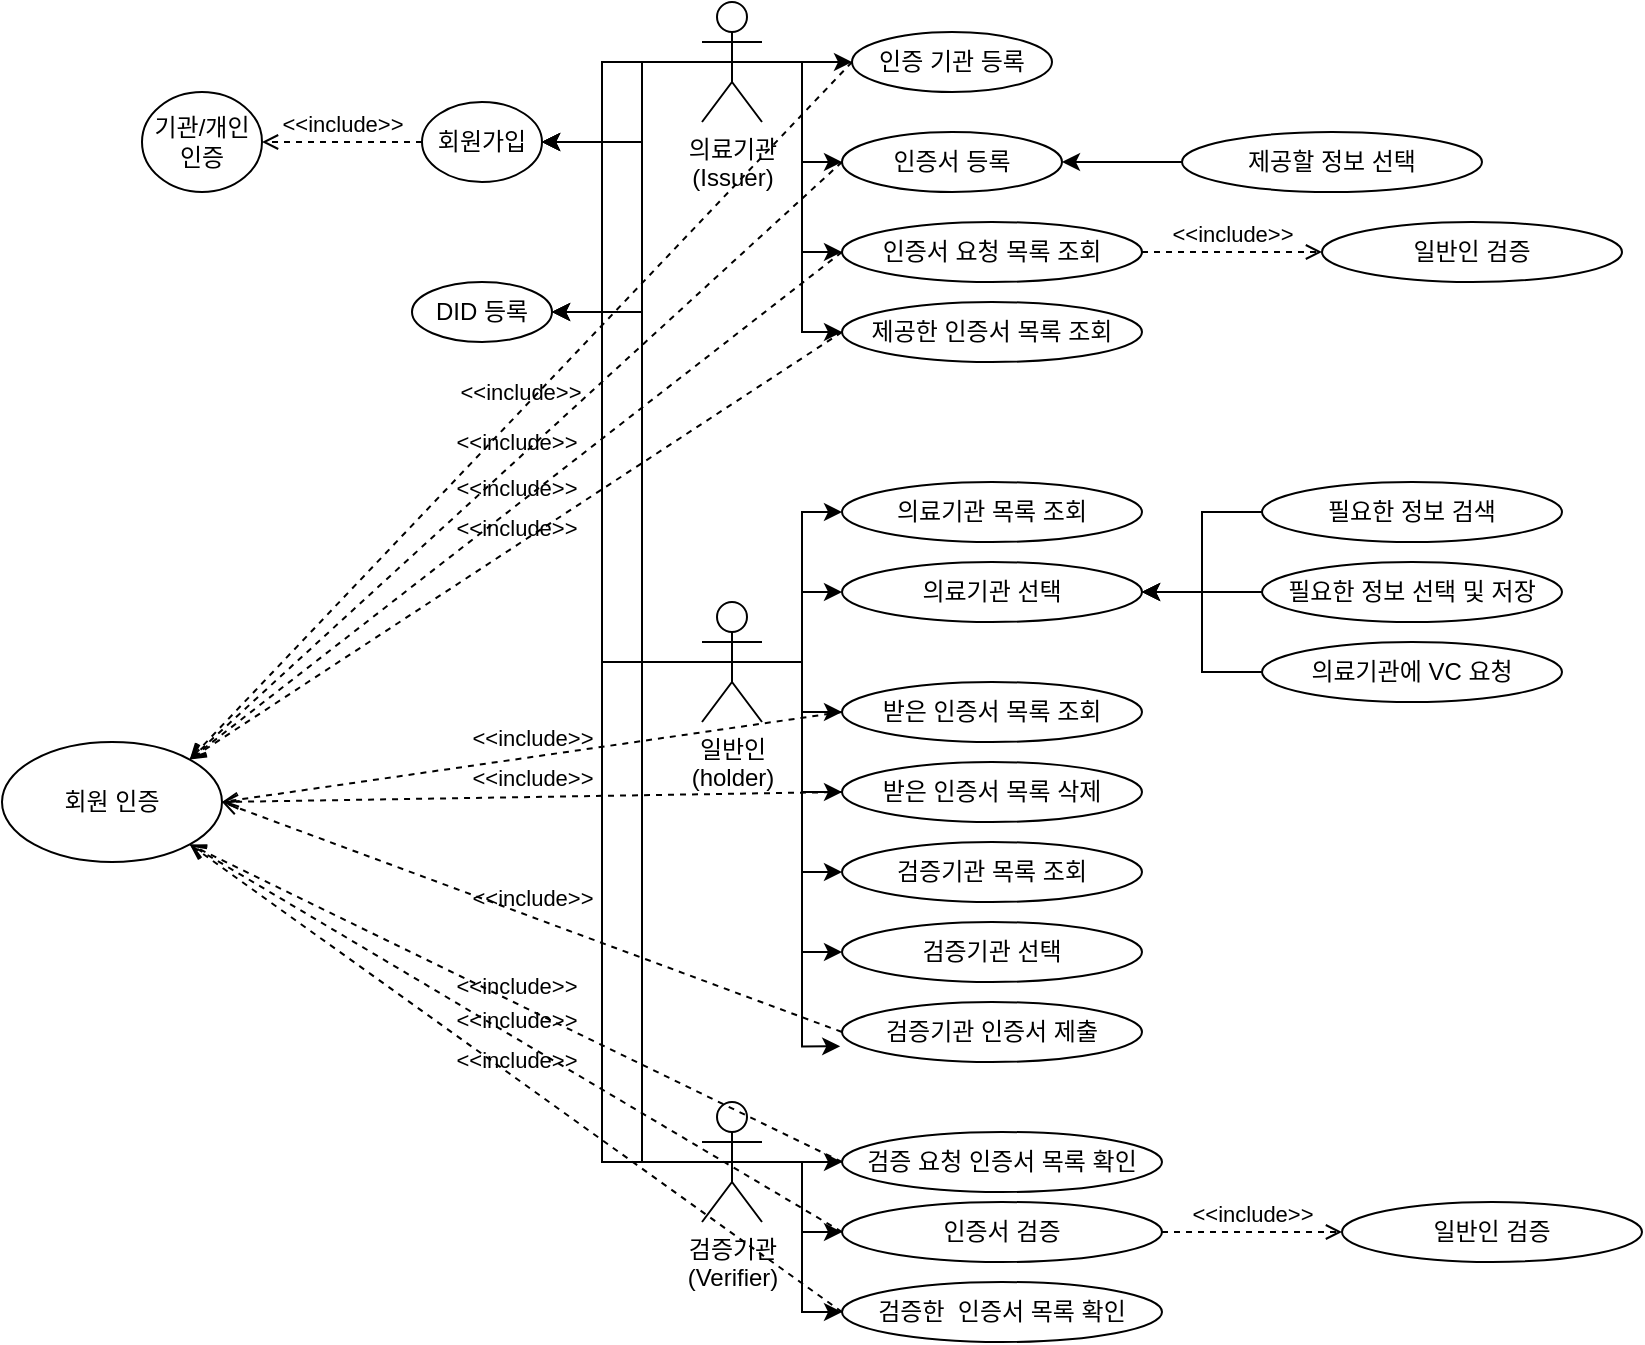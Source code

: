 <mxfile version="22.0.6" type="github">
  <diagram name="페이지-1" id="Cs_HX5UNAHFeJVzkgtsh">
    <mxGraphModel dx="2074" dy="1110" grid="1" gridSize="10" guides="1" tooltips="1" connect="1" arrows="1" fold="1" page="1" pageScale="1" pageWidth="1169" pageHeight="827" math="0" shadow="0">
      <root>
        <mxCell id="0" />
        <mxCell id="1" parent="0" />
        <mxCell id="p9v25SYsVbXK1o_e42yo-32" style="edgeStyle=orthogonalEdgeStyle;rounded=0;orthogonalLoop=1;jettySize=auto;html=1;exitX=0.5;exitY=0.5;exitDx=0;exitDy=0;exitPerimeter=0;" edge="1" parent="1" source="p9v25SYsVbXK1o_e42yo-13">
          <mxGeometry relative="1" as="geometry">
            <mxPoint x="350" y="140" as="targetPoint" />
            <Array as="points" />
          </mxGeometry>
        </mxCell>
        <mxCell id="p9v25SYsVbXK1o_e42yo-34" style="edgeStyle=orthogonalEdgeStyle;rounded=0;orthogonalLoop=1;jettySize=auto;html=1;exitX=0.5;exitY=0.5;exitDx=0;exitDy=0;exitPerimeter=0;entryX=1;entryY=0.5;entryDx=0;entryDy=0;" edge="1" parent="1" source="p9v25SYsVbXK1o_e42yo-1" target="p9v25SYsVbXK1o_e42yo-23">
          <mxGeometry relative="1" as="geometry">
            <Array as="points">
              <mxPoint x="400" y="400" />
              <mxPoint x="400" y="225" />
            </Array>
          </mxGeometry>
        </mxCell>
        <mxCell id="p9v25SYsVbXK1o_e42yo-72" style="edgeStyle=orthogonalEdgeStyle;rounded=0;orthogonalLoop=1;jettySize=auto;html=1;exitX=0.5;exitY=0.5;exitDx=0;exitDy=0;exitPerimeter=0;entryX=0;entryY=0.5;entryDx=0;entryDy=0;" edge="1" parent="1" source="p9v25SYsVbXK1o_e42yo-1" target="p9v25SYsVbXK1o_e42yo-43">
          <mxGeometry relative="1" as="geometry" />
        </mxCell>
        <mxCell id="p9v25SYsVbXK1o_e42yo-73" style="edgeStyle=orthogonalEdgeStyle;rounded=0;orthogonalLoop=1;jettySize=auto;html=1;exitX=0.5;exitY=0.5;exitDx=0;exitDy=0;exitPerimeter=0;entryX=0;entryY=0.5;entryDx=0;entryDy=0;" edge="1" parent="1" source="p9v25SYsVbXK1o_e42yo-1" target="p9v25SYsVbXK1o_e42yo-53">
          <mxGeometry relative="1" as="geometry" />
        </mxCell>
        <mxCell id="p9v25SYsVbXK1o_e42yo-74" style="edgeStyle=orthogonalEdgeStyle;rounded=0;orthogonalLoop=1;jettySize=auto;html=1;exitX=0.5;exitY=0.5;exitDx=0;exitDy=0;exitPerimeter=0;entryX=0;entryY=0.5;entryDx=0;entryDy=0;" edge="1" parent="1" source="p9v25SYsVbXK1o_e42yo-1" target="p9v25SYsVbXK1o_e42yo-51">
          <mxGeometry relative="1" as="geometry" />
        </mxCell>
        <mxCell id="p9v25SYsVbXK1o_e42yo-75" style="edgeStyle=orthogonalEdgeStyle;rounded=0;orthogonalLoop=1;jettySize=auto;html=1;exitX=0.5;exitY=0.5;exitDx=0;exitDy=0;exitPerimeter=0;entryX=0;entryY=0.5;entryDx=0;entryDy=0;" edge="1" parent="1" source="p9v25SYsVbXK1o_e42yo-1" target="p9v25SYsVbXK1o_e42yo-52">
          <mxGeometry relative="1" as="geometry" />
        </mxCell>
        <mxCell id="p9v25SYsVbXK1o_e42yo-76" style="edgeStyle=orthogonalEdgeStyle;rounded=0;orthogonalLoop=1;jettySize=auto;html=1;exitX=0.5;exitY=0.5;exitDx=0;exitDy=0;exitPerimeter=0;entryX=0;entryY=0.5;entryDx=0;entryDy=0;" edge="1" parent="1" source="p9v25SYsVbXK1o_e42yo-1" target="p9v25SYsVbXK1o_e42yo-54">
          <mxGeometry relative="1" as="geometry" />
        </mxCell>
        <mxCell id="p9v25SYsVbXK1o_e42yo-77" style="edgeStyle=orthogonalEdgeStyle;rounded=0;orthogonalLoop=1;jettySize=auto;html=1;exitX=0.5;exitY=0.5;exitDx=0;exitDy=0;exitPerimeter=0;entryX=0;entryY=0.5;entryDx=0;entryDy=0;" edge="1" parent="1" source="p9v25SYsVbXK1o_e42yo-1" target="p9v25SYsVbXK1o_e42yo-55">
          <mxGeometry relative="1" as="geometry" />
        </mxCell>
        <mxCell id="p9v25SYsVbXK1o_e42yo-1" value="일반인&lt;br&gt;(holder)" style="shape=umlActor;verticalLabelPosition=bottom;verticalAlign=top;html=1;outlineConnect=0;" vertex="1" parent="1">
          <mxGeometry x="450" y="370" width="30" height="60" as="geometry" />
        </mxCell>
        <mxCell id="p9v25SYsVbXK1o_e42yo-31" style="edgeStyle=orthogonalEdgeStyle;rounded=0;orthogonalLoop=1;jettySize=auto;html=1;exitX=0.5;exitY=0.5;exitDx=0;exitDy=0;exitPerimeter=0;entryX=1;entryY=0.5;entryDx=0;entryDy=0;" edge="1" parent="1" source="p9v25SYsVbXK1o_e42yo-2" target="p9v25SYsVbXK1o_e42yo-13">
          <mxGeometry relative="1" as="geometry">
            <Array as="points">
              <mxPoint x="420" y="100" />
              <mxPoint x="420" y="140" />
            </Array>
          </mxGeometry>
        </mxCell>
        <mxCell id="p9v25SYsVbXK1o_e42yo-36" style="edgeStyle=orthogonalEdgeStyle;rounded=0;orthogonalLoop=1;jettySize=auto;html=1;exitX=0.5;exitY=0.5;exitDx=0;exitDy=0;exitPerimeter=0;entryX=1;entryY=0.5;entryDx=0;entryDy=0;" edge="1" parent="1" source="p9v25SYsVbXK1o_e42yo-2" target="p9v25SYsVbXK1o_e42yo-13">
          <mxGeometry relative="1" as="geometry">
            <Array as="points">
              <mxPoint x="420" y="100" />
              <mxPoint x="420" y="140" />
            </Array>
          </mxGeometry>
        </mxCell>
        <mxCell id="p9v25SYsVbXK1o_e42yo-38" style="edgeStyle=orthogonalEdgeStyle;rounded=0;orthogonalLoop=1;jettySize=auto;html=1;exitX=0.5;exitY=0.5;exitDx=0;exitDy=0;exitPerimeter=0;entryX=1;entryY=0.5;entryDx=0;entryDy=0;" edge="1" parent="1" source="p9v25SYsVbXK1o_e42yo-2" target="p9v25SYsVbXK1o_e42yo-23">
          <mxGeometry relative="1" as="geometry">
            <Array as="points">
              <mxPoint x="400" y="100" />
              <mxPoint x="400" y="225" />
            </Array>
          </mxGeometry>
        </mxCell>
        <mxCell id="p9v25SYsVbXK1o_e42yo-68" style="edgeStyle=orthogonalEdgeStyle;rounded=0;orthogonalLoop=1;jettySize=auto;html=1;exitX=0.5;exitY=0.5;exitDx=0;exitDy=0;exitPerimeter=0;entryX=0;entryY=0.5;entryDx=0;entryDy=0;" edge="1" parent="1" source="p9v25SYsVbXK1o_e42yo-2" target="p9v25SYsVbXK1o_e42yo-24">
          <mxGeometry relative="1" as="geometry" />
        </mxCell>
        <mxCell id="p9v25SYsVbXK1o_e42yo-69" style="edgeStyle=orthogonalEdgeStyle;rounded=0;orthogonalLoop=1;jettySize=auto;html=1;exitX=0.5;exitY=0.5;exitDx=0;exitDy=0;exitPerimeter=0;entryX=0;entryY=0.5;entryDx=0;entryDy=0;" edge="1" parent="1" source="p9v25SYsVbXK1o_e42yo-2" target="p9v25SYsVbXK1o_e42yo-25">
          <mxGeometry relative="1" as="geometry" />
        </mxCell>
        <mxCell id="p9v25SYsVbXK1o_e42yo-70" style="edgeStyle=orthogonalEdgeStyle;rounded=0;orthogonalLoop=1;jettySize=auto;html=1;exitX=0.5;exitY=0.5;exitDx=0;exitDy=0;exitPerimeter=0;entryX=0;entryY=0.5;entryDx=0;entryDy=0;" edge="1" parent="1" source="p9v25SYsVbXK1o_e42yo-2" target="p9v25SYsVbXK1o_e42yo-41">
          <mxGeometry relative="1" as="geometry" />
        </mxCell>
        <mxCell id="p9v25SYsVbXK1o_e42yo-71" style="edgeStyle=orthogonalEdgeStyle;rounded=0;orthogonalLoop=1;jettySize=auto;html=1;exitX=0.5;exitY=0.5;exitDx=0;exitDy=0;exitPerimeter=0;entryX=0;entryY=0.5;entryDx=0;entryDy=0;" edge="1" parent="1" source="p9v25SYsVbXK1o_e42yo-2" target="p9v25SYsVbXK1o_e42yo-42">
          <mxGeometry relative="1" as="geometry" />
        </mxCell>
        <mxCell id="p9v25SYsVbXK1o_e42yo-2" value="의료기관&lt;br&gt;(Issuer)" style="shape=umlActor;verticalLabelPosition=bottom;verticalAlign=top;html=1;outlineConnect=0;" vertex="1" parent="1">
          <mxGeometry x="450" y="70" width="30" height="60" as="geometry" />
        </mxCell>
        <mxCell id="p9v25SYsVbXK1o_e42yo-33" style="edgeStyle=orthogonalEdgeStyle;rounded=0;orthogonalLoop=1;jettySize=auto;html=1;exitX=0.5;exitY=0.5;exitDx=0;exitDy=0;exitPerimeter=0;entryX=1;entryY=0.5;entryDx=0;entryDy=0;" edge="1" parent="1" source="p9v25SYsVbXK1o_e42yo-3" target="p9v25SYsVbXK1o_e42yo-13">
          <mxGeometry relative="1" as="geometry">
            <Array as="points">
              <mxPoint x="400" y="650" />
              <mxPoint x="400" y="140" />
            </Array>
          </mxGeometry>
        </mxCell>
        <mxCell id="p9v25SYsVbXK1o_e42yo-37" style="edgeStyle=orthogonalEdgeStyle;rounded=0;orthogonalLoop=1;jettySize=auto;html=1;exitX=0.5;exitY=0.5;exitDx=0;exitDy=0;exitPerimeter=0;entryX=1;entryY=0.5;entryDx=0;entryDy=0;" edge="1" parent="1" source="p9v25SYsVbXK1o_e42yo-3" target="p9v25SYsVbXK1o_e42yo-23">
          <mxGeometry relative="1" as="geometry">
            <Array as="points">
              <mxPoint x="420" y="650" />
              <mxPoint x="420" y="225" />
            </Array>
          </mxGeometry>
        </mxCell>
        <mxCell id="p9v25SYsVbXK1o_e42yo-82" style="edgeStyle=orthogonalEdgeStyle;rounded=0;orthogonalLoop=1;jettySize=auto;html=1;exitX=0.5;exitY=0.5;exitDx=0;exitDy=0;exitPerimeter=0;entryX=0;entryY=0.5;entryDx=0;entryDy=0;" edge="1" parent="1" source="p9v25SYsVbXK1o_e42yo-3" target="p9v25SYsVbXK1o_e42yo-57">
          <mxGeometry relative="1" as="geometry" />
        </mxCell>
        <mxCell id="p9v25SYsVbXK1o_e42yo-83" style="edgeStyle=orthogonalEdgeStyle;rounded=0;orthogonalLoop=1;jettySize=auto;html=1;exitX=0.5;exitY=0.5;exitDx=0;exitDy=0;exitPerimeter=0;entryX=0;entryY=0.5;entryDx=0;entryDy=0;" edge="1" parent="1" source="p9v25SYsVbXK1o_e42yo-3" target="p9v25SYsVbXK1o_e42yo-58">
          <mxGeometry relative="1" as="geometry" />
        </mxCell>
        <mxCell id="p9v25SYsVbXK1o_e42yo-84" style="edgeStyle=orthogonalEdgeStyle;rounded=0;orthogonalLoop=1;jettySize=auto;html=1;exitX=0.5;exitY=0.5;exitDx=0;exitDy=0;exitPerimeter=0;entryX=0;entryY=0.5;entryDx=0;entryDy=0;" edge="1" parent="1" source="p9v25SYsVbXK1o_e42yo-3" target="p9v25SYsVbXK1o_e42yo-81">
          <mxGeometry relative="1" as="geometry" />
        </mxCell>
        <mxCell id="p9v25SYsVbXK1o_e42yo-3" value="검증기관&lt;br&gt;(Verifier)" style="shape=umlActor;verticalLabelPosition=bottom;verticalAlign=top;html=1;outlineConnect=0;" vertex="1" parent="1">
          <mxGeometry x="450" y="620" width="30" height="60" as="geometry" />
        </mxCell>
        <mxCell id="p9v25SYsVbXK1o_e42yo-14" value="기관/개인 인증" style="ellipse;whiteSpace=wrap;html=1;" vertex="1" parent="1">
          <mxGeometry x="170" y="115" width="60" height="50" as="geometry" />
        </mxCell>
        <mxCell id="p9v25SYsVbXK1o_e42yo-23" value="DID 등록" style="ellipse;whiteSpace=wrap;html=1;" vertex="1" parent="1">
          <mxGeometry x="305" y="210" width="70" height="30" as="geometry" />
        </mxCell>
        <mxCell id="p9v25SYsVbXK1o_e42yo-24" value="인증 기관 등록" style="ellipse;whiteSpace=wrap;html=1;" vertex="1" parent="1">
          <mxGeometry x="525" y="85" width="100" height="30" as="geometry" />
        </mxCell>
        <mxCell id="p9v25SYsVbXK1o_e42yo-25" value="인증서 등록" style="ellipse;whiteSpace=wrap;html=1;" vertex="1" parent="1">
          <mxGeometry x="520" y="135" width="110" height="30" as="geometry" />
        </mxCell>
        <mxCell id="p9v25SYsVbXK1o_e42yo-39" value="&amp;lt;&amp;lt;include&amp;gt;&amp;gt;" style="edgeStyle=none;html=1;endArrow=open;verticalAlign=bottom;dashed=1;labelBackgroundColor=none;rounded=0;exitX=0;exitY=0.5;exitDx=0;exitDy=0;entryX=1;entryY=0.5;entryDx=0;entryDy=0;" edge="1" parent="1" source="p9v25SYsVbXK1o_e42yo-13" target="p9v25SYsVbXK1o_e42yo-14">
          <mxGeometry width="160" relative="1" as="geometry">
            <mxPoint x="320" y="360" as="sourcePoint" />
            <mxPoint x="480" y="360" as="targetPoint" />
          </mxGeometry>
        </mxCell>
        <mxCell id="p9v25SYsVbXK1o_e42yo-40" value="" style="edgeStyle=orthogonalEdgeStyle;rounded=0;orthogonalLoop=1;jettySize=auto;html=1;exitX=0.5;exitY=0.5;exitDx=0;exitDy=0;exitPerimeter=0;" edge="1" parent="1" source="p9v25SYsVbXK1o_e42yo-1" target="p9v25SYsVbXK1o_e42yo-13">
          <mxGeometry relative="1" as="geometry">
            <mxPoint x="350" y="140" as="targetPoint" />
            <mxPoint x="465" y="400" as="sourcePoint" />
            <Array as="points">
              <mxPoint x="420" y="400" />
              <mxPoint x="420" y="140" />
            </Array>
          </mxGeometry>
        </mxCell>
        <mxCell id="p9v25SYsVbXK1o_e42yo-13" value="회원가입" style="ellipse;whiteSpace=wrap;html=1;" vertex="1" parent="1">
          <mxGeometry x="310" y="120" width="60" height="40" as="geometry" />
        </mxCell>
        <mxCell id="p9v25SYsVbXK1o_e42yo-41" value="인증서 요청 목록 조회" style="ellipse;whiteSpace=wrap;html=1;" vertex="1" parent="1">
          <mxGeometry x="520" y="180" width="150" height="30" as="geometry" />
        </mxCell>
        <mxCell id="p9v25SYsVbXK1o_e42yo-42" value="제공한 인증서 목록 조회" style="ellipse;whiteSpace=wrap;html=1;" vertex="1" parent="1">
          <mxGeometry x="520" y="220" width="150" height="30" as="geometry" />
        </mxCell>
        <mxCell id="p9v25SYsVbXK1o_e42yo-43" value="의료기관 목록 조회" style="ellipse;whiteSpace=wrap;html=1;" vertex="1" parent="1">
          <mxGeometry x="520" y="310" width="150" height="30" as="geometry" />
        </mxCell>
        <mxCell id="p9v25SYsVbXK1o_e42yo-60" style="edgeStyle=orthogonalEdgeStyle;rounded=0;orthogonalLoop=1;jettySize=auto;html=1;exitX=0;exitY=0.5;exitDx=0;exitDy=0;entryX=1;entryY=0.5;entryDx=0;entryDy=0;" edge="1" parent="1" source="p9v25SYsVbXK1o_e42yo-48" target="p9v25SYsVbXK1o_e42yo-53">
          <mxGeometry relative="1" as="geometry" />
        </mxCell>
        <mxCell id="p9v25SYsVbXK1o_e42yo-48" value="필요한 정보 검색" style="ellipse;whiteSpace=wrap;html=1;" vertex="1" parent="1">
          <mxGeometry x="730" y="310" width="150" height="30" as="geometry" />
        </mxCell>
        <mxCell id="p9v25SYsVbXK1o_e42yo-61" style="edgeStyle=orthogonalEdgeStyle;rounded=0;orthogonalLoop=1;jettySize=auto;html=1;exitX=0;exitY=0.5;exitDx=0;exitDy=0;" edge="1" parent="1" source="p9v25SYsVbXK1o_e42yo-49" target="p9v25SYsVbXK1o_e42yo-53">
          <mxGeometry relative="1" as="geometry" />
        </mxCell>
        <mxCell id="p9v25SYsVbXK1o_e42yo-49" value="필요한 정보 선택 및 저장" style="ellipse;whiteSpace=wrap;html=1;" vertex="1" parent="1">
          <mxGeometry x="730" y="350" width="150" height="30" as="geometry" />
        </mxCell>
        <mxCell id="p9v25SYsVbXK1o_e42yo-62" style="edgeStyle=orthogonalEdgeStyle;rounded=0;orthogonalLoop=1;jettySize=auto;html=1;exitX=0;exitY=0.5;exitDx=0;exitDy=0;entryX=1;entryY=0.5;entryDx=0;entryDy=0;" edge="1" parent="1" source="p9v25SYsVbXK1o_e42yo-50" target="p9v25SYsVbXK1o_e42yo-53">
          <mxGeometry relative="1" as="geometry" />
        </mxCell>
        <mxCell id="p9v25SYsVbXK1o_e42yo-50" value="의료기관에 VC 요청" style="ellipse;whiteSpace=wrap;html=1;" vertex="1" parent="1">
          <mxGeometry x="730" y="390" width="150" height="30" as="geometry" />
        </mxCell>
        <mxCell id="p9v25SYsVbXK1o_e42yo-51" value="받은 인증서 목록 조회" style="ellipse;whiteSpace=wrap;html=1;" vertex="1" parent="1">
          <mxGeometry x="520" y="410" width="150" height="30" as="geometry" />
        </mxCell>
        <mxCell id="p9v25SYsVbXK1o_e42yo-52" value="받은 인증서 목록 삭제" style="ellipse;whiteSpace=wrap;html=1;" vertex="1" parent="1">
          <mxGeometry x="520" y="450" width="150" height="30" as="geometry" />
        </mxCell>
        <mxCell id="p9v25SYsVbXK1o_e42yo-53" value="의료기관 선택" style="ellipse;whiteSpace=wrap;html=1;" vertex="1" parent="1">
          <mxGeometry x="520" y="350" width="150" height="30" as="geometry" />
        </mxCell>
        <mxCell id="p9v25SYsVbXK1o_e42yo-54" value="검증기관 목록 조회" style="ellipse;whiteSpace=wrap;html=1;" vertex="1" parent="1">
          <mxGeometry x="520" y="490" width="150" height="30" as="geometry" />
        </mxCell>
        <mxCell id="p9v25SYsVbXK1o_e42yo-55" value="검증기관 선택" style="ellipse;whiteSpace=wrap;html=1;" vertex="1" parent="1">
          <mxGeometry x="520" y="530" width="150" height="30" as="geometry" />
        </mxCell>
        <mxCell id="p9v25SYsVbXK1o_e42yo-56" value="검증기관 인증서 제출" style="ellipse;whiteSpace=wrap;html=1;" vertex="1" parent="1">
          <mxGeometry x="520" y="570" width="150" height="30" as="geometry" />
        </mxCell>
        <mxCell id="p9v25SYsVbXK1o_e42yo-57" value="검증 요청 인증서 목록 확인" style="ellipse;whiteSpace=wrap;html=1;" vertex="1" parent="1">
          <mxGeometry x="520" y="635" width="160" height="30" as="geometry" />
        </mxCell>
        <mxCell id="p9v25SYsVbXK1o_e42yo-58" value="인증서 검증" style="ellipse;whiteSpace=wrap;html=1;" vertex="1" parent="1">
          <mxGeometry x="520" y="670" width="160" height="30" as="geometry" />
        </mxCell>
        <mxCell id="p9v25SYsVbXK1o_e42yo-66" style="edgeStyle=orthogonalEdgeStyle;rounded=0;orthogonalLoop=1;jettySize=auto;html=1;exitX=0;exitY=0.5;exitDx=0;exitDy=0;entryX=1;entryY=0.5;entryDx=0;entryDy=0;" edge="1" parent="1" source="p9v25SYsVbXK1o_e42yo-63" target="p9v25SYsVbXK1o_e42yo-25">
          <mxGeometry relative="1" as="geometry" />
        </mxCell>
        <mxCell id="p9v25SYsVbXK1o_e42yo-63" value="제공할 정보 선택" style="ellipse;whiteSpace=wrap;html=1;" vertex="1" parent="1">
          <mxGeometry x="690" y="135" width="150" height="30" as="geometry" />
        </mxCell>
        <mxCell id="p9v25SYsVbXK1o_e42yo-64" value="일반인 검증" style="ellipse;whiteSpace=wrap;html=1;" vertex="1" parent="1">
          <mxGeometry x="760" y="180" width="150" height="30" as="geometry" />
        </mxCell>
        <mxCell id="p9v25SYsVbXK1o_e42yo-67" value="&amp;lt;&amp;lt;include&amp;gt;&amp;gt;" style="edgeStyle=none;html=1;endArrow=open;verticalAlign=bottom;dashed=1;labelBackgroundColor=none;rounded=0;exitX=1;exitY=0.5;exitDx=0;exitDy=0;entryX=0;entryY=0.5;entryDx=0;entryDy=0;" edge="1" parent="1" source="p9v25SYsVbXK1o_e42yo-41" target="p9v25SYsVbXK1o_e42yo-64">
          <mxGeometry width="160" relative="1" as="geometry">
            <mxPoint x="610" y="400" as="sourcePoint" />
            <mxPoint x="770" y="400" as="targetPoint" />
          </mxGeometry>
        </mxCell>
        <mxCell id="p9v25SYsVbXK1o_e42yo-78" style="edgeStyle=orthogonalEdgeStyle;rounded=0;orthogonalLoop=1;jettySize=auto;html=1;exitX=0.5;exitY=0.5;exitDx=0;exitDy=0;exitPerimeter=0;entryX=-0.006;entryY=0.739;entryDx=0;entryDy=0;entryPerimeter=0;" edge="1" parent="1" source="p9v25SYsVbXK1o_e42yo-1" target="p9v25SYsVbXK1o_e42yo-56">
          <mxGeometry relative="1" as="geometry" />
        </mxCell>
        <mxCell id="p9v25SYsVbXK1o_e42yo-79" value="일반인 검증" style="ellipse;whiteSpace=wrap;html=1;" vertex="1" parent="1">
          <mxGeometry x="770" y="670" width="150" height="30" as="geometry" />
        </mxCell>
        <mxCell id="p9v25SYsVbXK1o_e42yo-80" value="&amp;lt;&amp;lt;include&amp;gt;&amp;gt;" style="edgeStyle=none;html=1;endArrow=open;verticalAlign=bottom;dashed=1;labelBackgroundColor=none;rounded=0;exitX=1;exitY=0.5;exitDx=0;exitDy=0;entryX=0;entryY=0.5;entryDx=0;entryDy=0;" edge="1" parent="1" target="p9v25SYsVbXK1o_e42yo-79">
          <mxGeometry width="160" relative="1" as="geometry">
            <mxPoint x="680" y="685" as="sourcePoint" />
            <mxPoint x="780" y="890" as="targetPoint" />
          </mxGeometry>
        </mxCell>
        <mxCell id="p9v25SYsVbXK1o_e42yo-81" value="검증한&amp;nbsp; 인증서 목록 확인" style="ellipse;whiteSpace=wrap;html=1;" vertex="1" parent="1">
          <mxGeometry x="520" y="710" width="160" height="30" as="geometry" />
        </mxCell>
        <mxCell id="p9v25SYsVbXK1o_e42yo-85" value="회원 인증" style="ellipse;whiteSpace=wrap;html=1;" vertex="1" parent="1">
          <mxGeometry x="100" y="440" width="110" height="60" as="geometry" />
        </mxCell>
        <mxCell id="p9v25SYsVbXK1o_e42yo-88" value="&amp;lt;&amp;lt;include&amp;gt;&amp;gt;" style="edgeStyle=none;html=1;endArrow=open;verticalAlign=bottom;dashed=1;labelBackgroundColor=none;rounded=0;exitX=0;exitY=0.5;exitDx=0;exitDy=0;entryX=1;entryY=0;entryDx=0;entryDy=0;" edge="1" parent="1" source="p9v25SYsVbXK1o_e42yo-24" target="p9v25SYsVbXK1o_e42yo-85">
          <mxGeometry width="160" relative="1" as="geometry">
            <mxPoint x="480" y="410" as="sourcePoint" />
            <mxPoint x="640" y="410" as="targetPoint" />
          </mxGeometry>
        </mxCell>
        <mxCell id="p9v25SYsVbXK1o_e42yo-89" value="&amp;lt;&amp;lt;include&amp;gt;&amp;gt;" style="edgeStyle=none;html=1;endArrow=open;verticalAlign=bottom;dashed=1;labelBackgroundColor=none;rounded=0;exitX=0;exitY=0.5;exitDx=0;exitDy=0;entryX=1;entryY=0;entryDx=0;entryDy=0;" edge="1" parent="1" source="p9v25SYsVbXK1o_e42yo-25" target="p9v25SYsVbXK1o_e42yo-85">
          <mxGeometry width="160" relative="1" as="geometry">
            <mxPoint x="535" y="110" as="sourcePoint" />
            <mxPoint x="354" y="369" as="targetPoint" />
          </mxGeometry>
        </mxCell>
        <mxCell id="p9v25SYsVbXK1o_e42yo-90" value="&amp;lt;&amp;lt;include&amp;gt;&amp;gt;" style="edgeStyle=none;html=1;endArrow=open;verticalAlign=bottom;dashed=1;labelBackgroundColor=none;rounded=0;exitX=0;exitY=0.5;exitDx=0;exitDy=0;entryX=1;entryY=0.5;entryDx=0;entryDy=0;" edge="1" parent="1" source="p9v25SYsVbXK1o_e42yo-51" target="p9v25SYsVbXK1o_e42yo-85">
          <mxGeometry width="160" relative="1" as="geometry">
            <mxPoint x="530" y="160" as="sourcePoint" />
            <mxPoint x="354" y="369" as="targetPoint" />
          </mxGeometry>
        </mxCell>
        <mxCell id="p9v25SYsVbXK1o_e42yo-91" value="&amp;lt;&amp;lt;include&amp;gt;&amp;gt;" style="edgeStyle=none;html=1;endArrow=open;verticalAlign=bottom;dashed=1;labelBackgroundColor=none;rounded=0;exitX=0;exitY=0.5;exitDx=0;exitDy=0;entryX=1;entryY=0.5;entryDx=0;entryDy=0;" edge="1" parent="1" source="p9v25SYsVbXK1o_e42yo-52" target="p9v25SYsVbXK1o_e42yo-85">
          <mxGeometry width="160" relative="1" as="geometry">
            <mxPoint x="530" y="435" as="sourcePoint" />
            <mxPoint x="364" y="379" as="targetPoint" />
          </mxGeometry>
        </mxCell>
        <mxCell id="p9v25SYsVbXK1o_e42yo-92" value="&amp;lt;&amp;lt;include&amp;gt;&amp;gt;" style="edgeStyle=none;html=1;endArrow=open;verticalAlign=bottom;dashed=1;labelBackgroundColor=none;rounded=0;exitX=0;exitY=0.5;exitDx=0;exitDy=0;entryX=1;entryY=0;entryDx=0;entryDy=0;" edge="1" parent="1" source="p9v25SYsVbXK1o_e42yo-41" target="p9v25SYsVbXK1o_e42yo-85">
          <mxGeometry width="160" relative="1" as="geometry">
            <mxPoint x="530" y="160" as="sourcePoint" />
            <mxPoint x="354" y="369" as="targetPoint" />
          </mxGeometry>
        </mxCell>
        <mxCell id="p9v25SYsVbXK1o_e42yo-93" value="&amp;lt;&amp;lt;include&amp;gt;&amp;gt;" style="edgeStyle=none;html=1;endArrow=open;verticalAlign=bottom;dashed=1;labelBackgroundColor=none;rounded=0;exitX=0;exitY=0.5;exitDx=0;exitDy=0;entryX=1;entryY=0;entryDx=0;entryDy=0;" edge="1" parent="1" source="p9v25SYsVbXK1o_e42yo-42" target="p9v25SYsVbXK1o_e42yo-85">
          <mxGeometry width="160" relative="1" as="geometry">
            <mxPoint x="530" y="205" as="sourcePoint" />
            <mxPoint x="354" y="369" as="targetPoint" />
          </mxGeometry>
        </mxCell>
        <mxCell id="p9v25SYsVbXK1o_e42yo-94" value="&amp;lt;&amp;lt;include&amp;gt;&amp;gt;" style="edgeStyle=none;html=1;endArrow=open;verticalAlign=bottom;dashed=1;labelBackgroundColor=none;rounded=0;exitX=0;exitY=0.5;exitDx=0;exitDy=0;entryX=1;entryY=0.5;entryDx=0;entryDy=0;" edge="1" parent="1" source="p9v25SYsVbXK1o_e42yo-56" target="p9v25SYsVbXK1o_e42yo-85">
          <mxGeometry width="160" relative="1" as="geometry">
            <mxPoint x="530" y="475" as="sourcePoint" />
            <mxPoint x="370" y="390" as="targetPoint" />
          </mxGeometry>
        </mxCell>
        <mxCell id="p9v25SYsVbXK1o_e42yo-95" value="&amp;lt;&amp;lt;include&amp;gt;&amp;gt;" style="edgeStyle=none;html=1;endArrow=open;verticalAlign=bottom;dashed=1;labelBackgroundColor=none;rounded=0;exitX=0;exitY=0.5;exitDx=0;exitDy=0;entryX=1;entryY=1;entryDx=0;entryDy=0;" edge="1" parent="1" source="p9v25SYsVbXK1o_e42yo-57" target="p9v25SYsVbXK1o_e42yo-85">
          <mxGeometry width="160" relative="1" as="geometry">
            <mxPoint x="530" y="595" as="sourcePoint" />
            <mxPoint x="370" y="390" as="targetPoint" />
          </mxGeometry>
        </mxCell>
        <mxCell id="p9v25SYsVbXK1o_e42yo-96" value="&amp;lt;&amp;lt;include&amp;gt;&amp;gt;" style="edgeStyle=none;html=1;endArrow=open;verticalAlign=bottom;dashed=1;labelBackgroundColor=none;rounded=0;exitX=0;exitY=0.5;exitDx=0;exitDy=0;entryX=1;entryY=1;entryDx=0;entryDy=0;" edge="1" parent="1" source="p9v25SYsVbXK1o_e42yo-58" target="p9v25SYsVbXK1o_e42yo-85">
          <mxGeometry width="160" relative="1" as="geometry">
            <mxPoint x="530" y="660" as="sourcePoint" />
            <mxPoint x="354" y="411" as="targetPoint" />
          </mxGeometry>
        </mxCell>
        <mxCell id="p9v25SYsVbXK1o_e42yo-97" value="&amp;lt;&amp;lt;include&amp;gt;&amp;gt;" style="edgeStyle=none;html=1;endArrow=open;verticalAlign=bottom;dashed=1;labelBackgroundColor=none;rounded=0;exitX=0;exitY=0.5;exitDx=0;exitDy=0;entryX=1;entryY=1;entryDx=0;entryDy=0;" edge="1" parent="1" source="p9v25SYsVbXK1o_e42yo-81" target="p9v25SYsVbXK1o_e42yo-85">
          <mxGeometry width="160" relative="1" as="geometry">
            <mxPoint x="540" y="670" as="sourcePoint" />
            <mxPoint x="364" y="421" as="targetPoint" />
          </mxGeometry>
        </mxCell>
      </root>
    </mxGraphModel>
  </diagram>
</mxfile>
